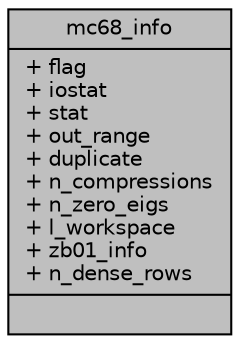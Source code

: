 digraph "mc68_info"
{
  edge [fontname="Helvetica",fontsize="10",labelfontname="Helvetica",labelfontsize="10"];
  node [fontname="Helvetica",fontsize="10",shape=record];
  Node1 [label="{mc68_info\n|+ flag\l+ iostat\l+ stat\l+ out_range\l+ duplicate\l+ n_compressions\l+ n_zero_eigs\l+ l_workspace\l+ zb01_info\l+ n_dense_rows\l|}",height=0.2,width=0.4,color="black", fillcolor="grey75", style="filled" fontcolor="black"];
}
